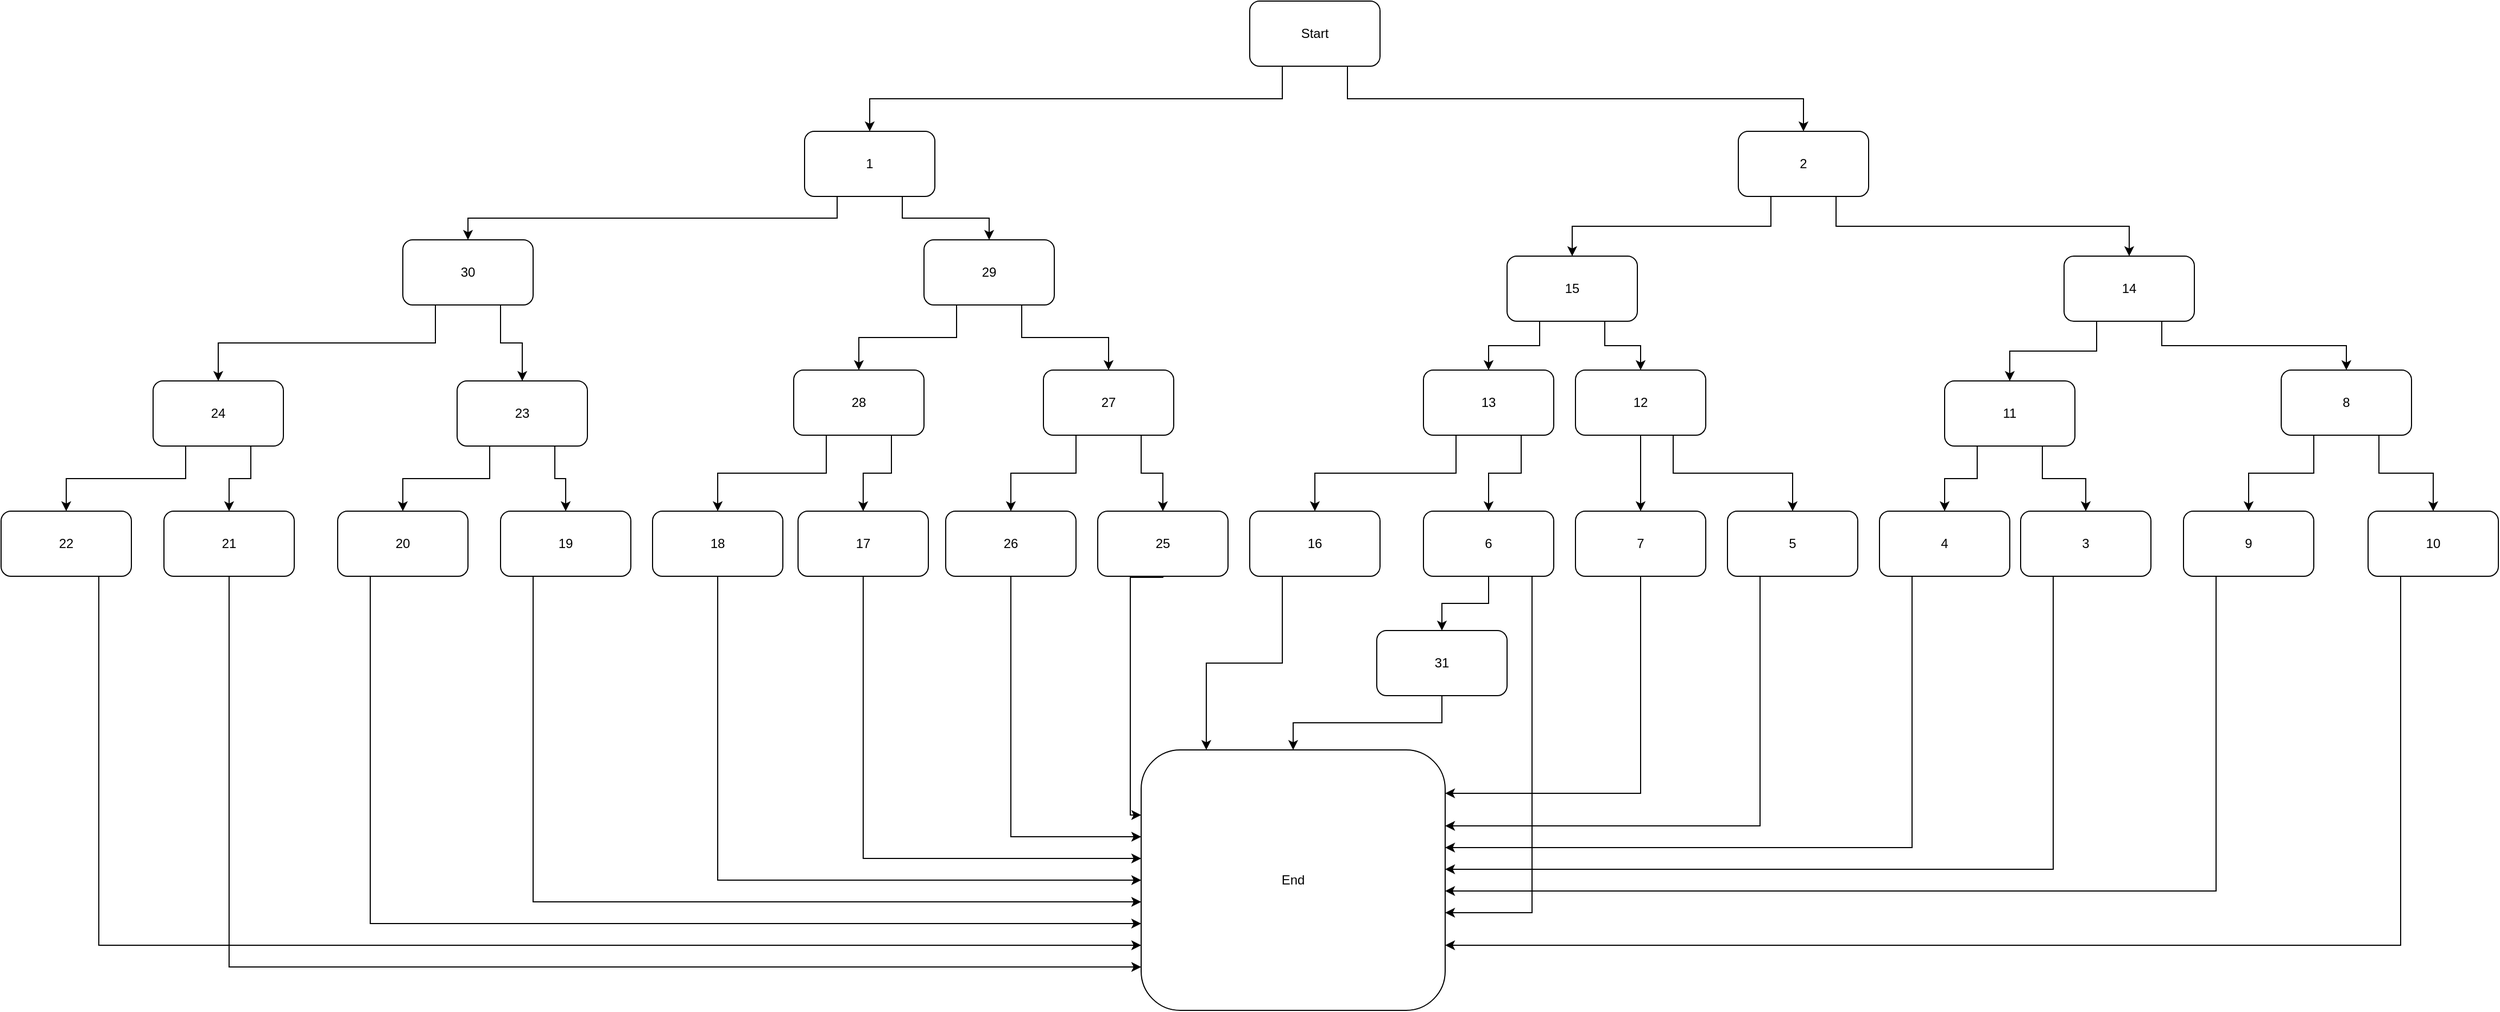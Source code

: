 <mxfile version="15.7.3" type="device" pages="2"><diagram id="yQWpq5YfygbJYp0kYmZC" name="Page-1"><mxGraphModel dx="3197" dy="2611" grid="1" gridSize="10" guides="1" tooltips="1" connect="1" arrows="1" fold="1" page="1" pageScale="1" pageWidth="827" pageHeight="1169" math="0" shadow="0"><root><mxCell id="0"/><mxCell id="1" parent="0"/><mxCell id="Y6ZnElYTIbyXa8673C4N-39" style="edgeStyle=orthogonalEdgeStyle;rounded=0;orthogonalLoop=1;jettySize=auto;html=1;exitX=0.25;exitY=1;exitDx=0;exitDy=0;" parent="1" source="Y6ZnElYTIbyXa8673C4N-1" target="Y6ZnElYTIbyXa8673C4N-2" edge="1"><mxGeometry relative="1" as="geometry"/></mxCell><mxCell id="Y6ZnElYTIbyXa8673C4N-40" style="edgeStyle=orthogonalEdgeStyle;rounded=0;orthogonalLoop=1;jettySize=auto;html=1;exitX=0.75;exitY=1;exitDx=0;exitDy=0;" parent="1" source="Y6ZnElYTIbyXa8673C4N-1" target="Y6ZnElYTIbyXa8673C4N-31" edge="1"><mxGeometry relative="1" as="geometry"/></mxCell><mxCell id="Y6ZnElYTIbyXa8673C4N-1" value="Start" style="rounded=1;whiteSpace=wrap;html=1;" parent="1" vertex="1"><mxGeometry x="530" y="-30" width="120" height="60" as="geometry"/></mxCell><mxCell id="Y6ZnElYTIbyXa8673C4N-48" style="edgeStyle=orthogonalEdgeStyle;rounded=0;orthogonalLoop=1;jettySize=auto;html=1;exitX=0.25;exitY=1;exitDx=0;exitDy=0;" parent="1" source="Y6ZnElYTIbyXa8673C4N-2" target="Y6ZnElYTIbyXa8673C4N-30" edge="1"><mxGeometry relative="1" as="geometry"/></mxCell><mxCell id="Y6ZnElYTIbyXa8673C4N-49" style="edgeStyle=orthogonalEdgeStyle;rounded=0;orthogonalLoop=1;jettySize=auto;html=1;exitX=0.75;exitY=1;exitDx=0;exitDy=0;" parent="1" source="Y6ZnElYTIbyXa8673C4N-2" target="Y6ZnElYTIbyXa8673C4N-29" edge="1"><mxGeometry relative="1" as="geometry"/></mxCell><mxCell id="Y6ZnElYTIbyXa8673C4N-2" value="1" style="rounded=1;whiteSpace=wrap;html=1;" parent="1" vertex="1"><mxGeometry x="120" y="90" width="120" height="60" as="geometry"/></mxCell><mxCell id="Y6ZnElYTIbyXa8673C4N-105" style="edgeStyle=orthogonalEdgeStyle;rounded=0;orthogonalLoop=1;jettySize=auto;html=1;exitX=0.25;exitY=1;exitDx=0;exitDy=0;" parent="1" source="Y6ZnElYTIbyXa8673C4N-3" target="Y6ZnElYTIbyXa8673C4N-90" edge="1"><mxGeometry relative="1" as="geometry"><Array as="points"><mxPoint x="1270" y="770"/></Array></mxGeometry></mxCell><mxCell id="Y6ZnElYTIbyXa8673C4N-3" value="3" style="rounded=1;whiteSpace=wrap;html=1;" parent="1" vertex="1"><mxGeometry x="1240" y="440" width="120" height="60" as="geometry"/></mxCell><mxCell id="Y6ZnElYTIbyXa8673C4N-104" style="edgeStyle=orthogonalEdgeStyle;rounded=0;orthogonalLoop=1;jettySize=auto;html=1;exitX=0.25;exitY=1;exitDx=0;exitDy=0;" parent="1" source="Y6ZnElYTIbyXa8673C4N-4" target="Y6ZnElYTIbyXa8673C4N-90" edge="1"><mxGeometry relative="1" as="geometry"><Array as="points"><mxPoint x="1140" y="750"/></Array></mxGeometry></mxCell><mxCell id="Y6ZnElYTIbyXa8673C4N-4" value="4" style="rounded=1;whiteSpace=wrap;html=1;" parent="1" vertex="1"><mxGeometry x="1110" y="440" width="120" height="60" as="geometry"/></mxCell><mxCell id="Y6ZnElYTIbyXa8673C4N-103" style="edgeStyle=orthogonalEdgeStyle;rounded=0;orthogonalLoop=1;jettySize=auto;html=1;exitX=0.25;exitY=1;exitDx=0;exitDy=0;" parent="1" source="Y6ZnElYTIbyXa8673C4N-5" target="Y6ZnElYTIbyXa8673C4N-90" edge="1"><mxGeometry relative="1" as="geometry"><Array as="points"><mxPoint x="1000" y="730"/></Array></mxGeometry></mxCell><mxCell id="Y6ZnElYTIbyXa8673C4N-5" value="5" style="rounded=1;whiteSpace=wrap;html=1;" parent="1" vertex="1"><mxGeometry x="970" y="440" width="120" height="60" as="geometry"/></mxCell><mxCell id="Y6ZnElYTIbyXa8673C4N-102" style="edgeStyle=orthogonalEdgeStyle;rounded=0;orthogonalLoop=1;jettySize=auto;html=1;exitX=0.5;exitY=1;exitDx=0;exitDy=0;" parent="1" source="Y6ZnElYTIbyXa8673C4N-6" target="Y6ZnElYTIbyXa8673C4N-90" edge="1"><mxGeometry relative="1" as="geometry"><Array as="points"><mxPoint x="890" y="700"/></Array></mxGeometry></mxCell><mxCell id="Y6ZnElYTIbyXa8673C4N-6" value="7" style="rounded=1;whiteSpace=wrap;html=1;" parent="1" vertex="1"><mxGeometry x="830" y="440" width="120" height="60" as="geometry"/></mxCell><mxCell id="Y6ZnElYTIbyXa8673C4N-101" style="edgeStyle=orthogonalEdgeStyle;rounded=0;orthogonalLoop=1;jettySize=auto;html=1;exitX=0.25;exitY=1;exitDx=0;exitDy=0;" parent="1" source="Y6ZnElYTIbyXa8673C4N-7" target="Y6ZnElYTIbyXa8673C4N-90" edge="1"><mxGeometry relative="1" as="geometry"><Array as="points"><mxPoint x="790" y="500"/><mxPoint x="790" y="810"/></Array></mxGeometry></mxCell><mxCell id="vkpAmx30kn4bt7eHxVuo-2" value="" style="edgeStyle=orthogonalEdgeStyle;rounded=0;orthogonalLoop=1;jettySize=auto;html=1;" edge="1" parent="1" source="Y6ZnElYTIbyXa8673C4N-7" target="vkpAmx30kn4bt7eHxVuo-1"><mxGeometry relative="1" as="geometry"/></mxCell><mxCell id="Y6ZnElYTIbyXa8673C4N-7" value="6" style="rounded=1;whiteSpace=wrap;html=1;" parent="1" vertex="1"><mxGeometry x="690" y="440" width="120" height="60" as="geometry"/></mxCell><mxCell id="Y6ZnElYTIbyXa8673C4N-99" style="edgeStyle=orthogonalEdgeStyle;rounded=0;orthogonalLoop=1;jettySize=auto;html=1;exitX=0.25;exitY=1;exitDx=0;exitDy=0;" parent="1" source="Y6ZnElYTIbyXa8673C4N-8" target="Y6ZnElYTIbyXa8673C4N-90" edge="1"><mxGeometry relative="1" as="geometry"><Array as="points"><mxPoint x="560" y="580"/><mxPoint x="490" y="580"/></Array></mxGeometry></mxCell><mxCell id="Y6ZnElYTIbyXa8673C4N-8" value="16" style="rounded=1;whiteSpace=wrap;html=1;" parent="1" vertex="1"><mxGeometry x="530" y="440" width="120" height="60" as="geometry"/></mxCell><mxCell id="Y6ZnElYTIbyXa8673C4N-98" style="edgeStyle=orthogonalEdgeStyle;rounded=0;orthogonalLoop=1;jettySize=auto;html=1;exitX=0.5;exitY=1;exitDx=0;exitDy=0;" parent="1" source="Y6ZnElYTIbyXa8673C4N-9" target="Y6ZnElYTIbyXa8673C4N-90" edge="1"><mxGeometry relative="1" as="geometry"><Array as="points"><mxPoint x="420" y="501"/><mxPoint x="420" y="720"/></Array></mxGeometry></mxCell><mxCell id="Y6ZnElYTIbyXa8673C4N-9" value="25" style="rounded=1;whiteSpace=wrap;html=1;" parent="1" vertex="1"><mxGeometry x="390" y="440" width="120" height="60" as="geometry"/></mxCell><mxCell id="Y6ZnElYTIbyXa8673C4N-94" style="edgeStyle=orthogonalEdgeStyle;rounded=0;orthogonalLoop=1;jettySize=auto;html=1;exitX=0.25;exitY=1;exitDx=0;exitDy=0;" parent="1" source="Y6ZnElYTIbyXa8673C4N-10" target="Y6ZnElYTIbyXa8673C4N-90" edge="1"><mxGeometry relative="1" as="geometry"><Array as="points"><mxPoint x="-130" y="800"/></Array></mxGeometry></mxCell><mxCell id="Y6ZnElYTIbyXa8673C4N-10" value="19" style="rounded=1;whiteSpace=wrap;html=1;" parent="1" vertex="1"><mxGeometry x="-160" y="440" width="120" height="60" as="geometry"/></mxCell><mxCell id="Y6ZnElYTIbyXa8673C4N-93" style="edgeStyle=orthogonalEdgeStyle;rounded=0;orthogonalLoop=1;jettySize=auto;html=1;exitX=0.25;exitY=1;exitDx=0;exitDy=0;" parent="1" source="Y6ZnElYTIbyXa8673C4N-11" target="Y6ZnElYTIbyXa8673C4N-90" edge="1"><mxGeometry relative="1" as="geometry"><Array as="points"><mxPoint x="-280" y="820"/></Array></mxGeometry></mxCell><mxCell id="Y6ZnElYTIbyXa8673C4N-11" value="20" style="rounded=1;whiteSpace=wrap;html=1;" parent="1" vertex="1"><mxGeometry x="-310" y="440" width="120" height="60" as="geometry"/></mxCell><mxCell id="Y6ZnElYTIbyXa8673C4N-97" style="edgeStyle=orthogonalEdgeStyle;rounded=0;orthogonalLoop=1;jettySize=auto;html=1;exitX=0.5;exitY=1;exitDx=0;exitDy=0;" parent="1" source="Y6ZnElYTIbyXa8673C4N-12" target="Y6ZnElYTIbyXa8673C4N-90" edge="1"><mxGeometry relative="1" as="geometry"><Array as="points"><mxPoint x="310" y="740"/></Array></mxGeometry></mxCell><mxCell id="Y6ZnElYTIbyXa8673C4N-12" value="26" style="rounded=1;whiteSpace=wrap;html=1;" parent="1" vertex="1"><mxGeometry x="250" y="440" width="120" height="60" as="geometry"/></mxCell><mxCell id="Y6ZnElYTIbyXa8673C4N-96" style="edgeStyle=orthogonalEdgeStyle;rounded=0;orthogonalLoop=1;jettySize=auto;html=1;exitX=0.5;exitY=1;exitDx=0;exitDy=0;" parent="1" source="Y6ZnElYTIbyXa8673C4N-13" target="Y6ZnElYTIbyXa8673C4N-90" edge="1"><mxGeometry relative="1" as="geometry"><Array as="points"><mxPoint x="174" y="760"/></Array></mxGeometry></mxCell><mxCell id="Y6ZnElYTIbyXa8673C4N-13" value="17" style="rounded=1;whiteSpace=wrap;html=1;" parent="1" vertex="1"><mxGeometry x="114" y="440" width="120" height="60" as="geometry"/></mxCell><mxCell id="Y6ZnElYTIbyXa8673C4N-95" style="edgeStyle=orthogonalEdgeStyle;rounded=0;orthogonalLoop=1;jettySize=auto;html=1;exitX=0.5;exitY=1;exitDx=0;exitDy=0;" parent="1" source="Y6ZnElYTIbyXa8673C4N-14" target="Y6ZnElYTIbyXa8673C4N-90" edge="1"><mxGeometry relative="1" as="geometry"><Array as="points"><mxPoint x="40" y="780"/></Array></mxGeometry></mxCell><mxCell id="Y6ZnElYTIbyXa8673C4N-14" value="18" style="rounded=1;whiteSpace=wrap;html=1;" parent="1" vertex="1"><mxGeometry x="-20" y="440" width="120" height="60" as="geometry"/></mxCell><mxCell id="Y6ZnElYTIbyXa8673C4N-92" style="edgeStyle=orthogonalEdgeStyle;rounded=0;orthogonalLoop=1;jettySize=auto;html=1;exitX=0.5;exitY=1;exitDx=0;exitDy=0;" parent="1" source="Y6ZnElYTIbyXa8673C4N-17" target="Y6ZnElYTIbyXa8673C4N-90" edge="1"><mxGeometry relative="1" as="geometry"><Array as="points"><mxPoint x="-410" y="860"/></Array></mxGeometry></mxCell><mxCell id="Y6ZnElYTIbyXa8673C4N-17" value="21" style="rounded=1;whiteSpace=wrap;html=1;" parent="1" vertex="1"><mxGeometry x="-470" y="440" width="120" height="60" as="geometry"/></mxCell><mxCell id="Y6ZnElYTIbyXa8673C4N-91" style="edgeStyle=orthogonalEdgeStyle;rounded=0;orthogonalLoop=1;jettySize=auto;html=1;exitX=0.75;exitY=1;exitDx=0;exitDy=0;" parent="1" source="Y6ZnElYTIbyXa8673C4N-18" target="Y6ZnElYTIbyXa8673C4N-90" edge="1"><mxGeometry relative="1" as="geometry"><mxPoint x="230" y="630" as="targetPoint"/><Array as="points"><mxPoint x="-530" y="840"/></Array></mxGeometry></mxCell><mxCell id="Y6ZnElYTIbyXa8673C4N-18" value="22" style="rounded=1;whiteSpace=wrap;html=1;" parent="1" vertex="1"><mxGeometry x="-620" y="440" width="120" height="60" as="geometry"/></mxCell><mxCell id="Y6ZnElYTIbyXa8673C4N-88" style="edgeStyle=orthogonalEdgeStyle;rounded=0;orthogonalLoop=1;jettySize=auto;html=1;exitX=0.25;exitY=1;exitDx=0;exitDy=0;" parent="1" source="Y6ZnElYTIbyXa8673C4N-19" target="Y6ZnElYTIbyXa8673C4N-86" edge="1"><mxGeometry relative="1" as="geometry"/></mxCell><mxCell id="Y6ZnElYTIbyXa8673C4N-89" style="edgeStyle=orthogonalEdgeStyle;rounded=0;orthogonalLoop=1;jettySize=auto;html=1;exitX=0.75;exitY=1;exitDx=0;exitDy=0;" parent="1" source="Y6ZnElYTIbyXa8673C4N-19" target="Y6ZnElYTIbyXa8673C4N-87" edge="1"><mxGeometry relative="1" as="geometry"/></mxCell><mxCell id="Y6ZnElYTIbyXa8673C4N-19" value="8" style="rounded=1;whiteSpace=wrap;html=1;" parent="1" vertex="1"><mxGeometry x="1480" y="310" width="120" height="60" as="geometry"/></mxCell><mxCell id="Y6ZnElYTIbyXa8673C4N-84" style="edgeStyle=orthogonalEdgeStyle;rounded=0;orthogonalLoop=1;jettySize=auto;html=1;exitX=0.25;exitY=1;exitDx=0;exitDy=0;" parent="1" source="Y6ZnElYTIbyXa8673C4N-20" target="Y6ZnElYTIbyXa8673C4N-4" edge="1"><mxGeometry relative="1" as="geometry"/></mxCell><mxCell id="Y6ZnElYTIbyXa8673C4N-85" style="edgeStyle=orthogonalEdgeStyle;rounded=0;orthogonalLoop=1;jettySize=auto;html=1;exitX=0.75;exitY=1;exitDx=0;exitDy=0;" parent="1" source="Y6ZnElYTIbyXa8673C4N-20" target="Y6ZnElYTIbyXa8673C4N-3" edge="1"><mxGeometry relative="1" as="geometry"/></mxCell><mxCell id="Y6ZnElYTIbyXa8673C4N-20" value="11" style="rounded=1;whiteSpace=wrap;html=1;" parent="1" vertex="1"><mxGeometry x="1170" y="320" width="120" height="60" as="geometry"/></mxCell><mxCell id="Y6ZnElYTIbyXa8673C4N-82" style="edgeStyle=orthogonalEdgeStyle;rounded=0;orthogonalLoop=1;jettySize=auto;html=1;exitX=0.5;exitY=1;exitDx=0;exitDy=0;" parent="1" source="Y6ZnElYTIbyXa8673C4N-21" target="Y6ZnElYTIbyXa8673C4N-6" edge="1"><mxGeometry relative="1" as="geometry"/></mxCell><mxCell id="Y6ZnElYTIbyXa8673C4N-83" style="edgeStyle=orthogonalEdgeStyle;rounded=0;orthogonalLoop=1;jettySize=auto;html=1;exitX=0.75;exitY=1;exitDx=0;exitDy=0;" parent="1" source="Y6ZnElYTIbyXa8673C4N-21" target="Y6ZnElYTIbyXa8673C4N-5" edge="1"><mxGeometry relative="1" as="geometry"/></mxCell><mxCell id="Y6ZnElYTIbyXa8673C4N-21" value="12" style="rounded=1;whiteSpace=wrap;html=1;" parent="1" vertex="1"><mxGeometry x="830" y="310" width="120" height="60" as="geometry"/></mxCell><mxCell id="Y6ZnElYTIbyXa8673C4N-80" style="edgeStyle=orthogonalEdgeStyle;rounded=0;orthogonalLoop=1;jettySize=auto;html=1;exitX=0.25;exitY=1;exitDx=0;exitDy=0;" parent="1" source="Y6ZnElYTIbyXa8673C4N-22" target="Y6ZnElYTIbyXa8673C4N-8" edge="1"><mxGeometry relative="1" as="geometry"/></mxCell><mxCell id="Y6ZnElYTIbyXa8673C4N-81" style="edgeStyle=orthogonalEdgeStyle;rounded=0;orthogonalLoop=1;jettySize=auto;html=1;exitX=0.75;exitY=1;exitDx=0;exitDy=0;" parent="1" source="Y6ZnElYTIbyXa8673C4N-22" target="Y6ZnElYTIbyXa8673C4N-7" edge="1"><mxGeometry relative="1" as="geometry"/></mxCell><mxCell id="Y6ZnElYTIbyXa8673C4N-22" value="13" style="rounded=1;whiteSpace=wrap;html=1;" parent="1" vertex="1"><mxGeometry x="690" y="310" width="120" height="60" as="geometry"/></mxCell><mxCell id="Y6ZnElYTIbyXa8673C4N-61" style="edgeStyle=orthogonalEdgeStyle;rounded=0;orthogonalLoop=1;jettySize=auto;html=1;exitX=0.25;exitY=1;exitDx=0;exitDy=0;" parent="1" source="Y6ZnElYTIbyXa8673C4N-23" target="Y6ZnElYTIbyXa8673C4N-12" edge="1"><mxGeometry relative="1" as="geometry"/></mxCell><mxCell id="Y6ZnElYTIbyXa8673C4N-76" style="edgeStyle=orthogonalEdgeStyle;rounded=0;orthogonalLoop=1;jettySize=auto;html=1;exitX=0.75;exitY=1;exitDx=0;exitDy=0;" parent="1" source="Y6ZnElYTIbyXa8673C4N-23" target="Y6ZnElYTIbyXa8673C4N-9" edge="1"><mxGeometry relative="1" as="geometry"/></mxCell><mxCell id="Y6ZnElYTIbyXa8673C4N-23" value="27" style="rounded=1;whiteSpace=wrap;html=1;" parent="1" vertex="1"><mxGeometry x="340" y="310" width="120" height="60" as="geometry"/></mxCell><mxCell id="Y6ZnElYTIbyXa8673C4N-58" style="edgeStyle=orthogonalEdgeStyle;rounded=0;orthogonalLoop=1;jettySize=auto;html=1;exitX=0.25;exitY=1;exitDx=0;exitDy=0;" parent="1" source="Y6ZnElYTIbyXa8673C4N-24" target="Y6ZnElYTIbyXa8673C4N-14" edge="1"><mxGeometry relative="1" as="geometry"/></mxCell><mxCell id="Y6ZnElYTIbyXa8673C4N-59" style="edgeStyle=orthogonalEdgeStyle;rounded=0;orthogonalLoop=1;jettySize=auto;html=1;exitX=0.75;exitY=1;exitDx=0;exitDy=0;" parent="1" source="Y6ZnElYTIbyXa8673C4N-24" target="Y6ZnElYTIbyXa8673C4N-13" edge="1"><mxGeometry relative="1" as="geometry"/></mxCell><mxCell id="Y6ZnElYTIbyXa8673C4N-24" value="28" style="rounded=1;whiteSpace=wrap;html=1;" parent="1" vertex="1"><mxGeometry x="110" y="310" width="120" height="60" as="geometry"/></mxCell><mxCell id="Y6ZnElYTIbyXa8673C4N-74" style="edgeStyle=orthogonalEdgeStyle;rounded=0;orthogonalLoop=1;jettySize=auto;html=1;exitX=0.25;exitY=1;exitDx=0;exitDy=0;" parent="1" source="Y6ZnElYTIbyXa8673C4N-25" target="Y6ZnElYTIbyXa8673C4N-11" edge="1"><mxGeometry relative="1" as="geometry"/></mxCell><mxCell id="Y6ZnElYTIbyXa8673C4N-75" style="edgeStyle=orthogonalEdgeStyle;rounded=0;orthogonalLoop=1;jettySize=auto;html=1;exitX=0.75;exitY=1;exitDx=0;exitDy=0;" parent="1" source="Y6ZnElYTIbyXa8673C4N-25" target="Y6ZnElYTIbyXa8673C4N-10" edge="1"><mxGeometry relative="1" as="geometry"/></mxCell><mxCell id="Y6ZnElYTIbyXa8673C4N-25" value="23" style="rounded=1;whiteSpace=wrap;html=1;" parent="1" vertex="1"><mxGeometry x="-200" y="320" width="120" height="60" as="geometry"/></mxCell><mxCell id="Y6ZnElYTIbyXa8673C4N-34" style="edgeStyle=orthogonalEdgeStyle;rounded=0;orthogonalLoop=1;jettySize=auto;html=1;exitX=0.75;exitY=1;exitDx=0;exitDy=0;" parent="1" source="Y6ZnElYTIbyXa8673C4N-26" target="Y6ZnElYTIbyXa8673C4N-17" edge="1"><mxGeometry relative="1" as="geometry"/></mxCell><mxCell id="Y6ZnElYTIbyXa8673C4N-35" style="edgeStyle=orthogonalEdgeStyle;rounded=0;orthogonalLoop=1;jettySize=auto;html=1;exitX=0.25;exitY=1;exitDx=0;exitDy=0;" parent="1" source="Y6ZnElYTIbyXa8673C4N-26" target="Y6ZnElYTIbyXa8673C4N-18" edge="1"><mxGeometry relative="1" as="geometry"/></mxCell><mxCell id="Y6ZnElYTIbyXa8673C4N-26" value="24" style="rounded=1;whiteSpace=wrap;html=1;" parent="1" vertex="1"><mxGeometry x="-480" y="320" width="120" height="60" as="geometry"/></mxCell><mxCell id="Y6ZnElYTIbyXa8673C4N-46" style="edgeStyle=orthogonalEdgeStyle;rounded=0;orthogonalLoop=1;jettySize=auto;html=1;exitX=0.25;exitY=1;exitDx=0;exitDy=0;" parent="1" source="Y6ZnElYTIbyXa8673C4N-27" target="Y6ZnElYTIbyXa8673C4N-20" edge="1"><mxGeometry relative="1" as="geometry"/></mxCell><mxCell id="Y6ZnElYTIbyXa8673C4N-47" style="edgeStyle=orthogonalEdgeStyle;rounded=0;orthogonalLoop=1;jettySize=auto;html=1;exitX=0.75;exitY=1;exitDx=0;exitDy=0;" parent="1" source="Y6ZnElYTIbyXa8673C4N-27" target="Y6ZnElYTIbyXa8673C4N-19" edge="1"><mxGeometry relative="1" as="geometry"/></mxCell><mxCell id="Y6ZnElYTIbyXa8673C4N-27" value="14" style="rounded=1;whiteSpace=wrap;html=1;" parent="1" vertex="1"><mxGeometry x="1280" y="205" width="120" height="60" as="geometry"/></mxCell><mxCell id="Y6ZnElYTIbyXa8673C4N-44" style="edgeStyle=orthogonalEdgeStyle;rounded=0;orthogonalLoop=1;jettySize=auto;html=1;exitX=0.25;exitY=1;exitDx=0;exitDy=0;" parent="1" source="Y6ZnElYTIbyXa8673C4N-28" target="Y6ZnElYTIbyXa8673C4N-22" edge="1"><mxGeometry relative="1" as="geometry"/></mxCell><mxCell id="Y6ZnElYTIbyXa8673C4N-45" style="edgeStyle=orthogonalEdgeStyle;rounded=0;orthogonalLoop=1;jettySize=auto;html=1;exitX=0.75;exitY=1;exitDx=0;exitDy=0;" parent="1" source="Y6ZnElYTIbyXa8673C4N-28" target="Y6ZnElYTIbyXa8673C4N-21" edge="1"><mxGeometry relative="1" as="geometry"/></mxCell><mxCell id="Y6ZnElYTIbyXa8673C4N-28" value="15" style="rounded=1;whiteSpace=wrap;html=1;" parent="1" vertex="1"><mxGeometry x="767" y="205" width="120" height="60" as="geometry"/></mxCell><mxCell id="Y6ZnElYTIbyXa8673C4N-51" style="edgeStyle=orthogonalEdgeStyle;rounded=0;orthogonalLoop=1;jettySize=auto;html=1;exitX=0.75;exitY=1;exitDx=0;exitDy=0;" parent="1" source="Y6ZnElYTIbyXa8673C4N-29" target="Y6ZnElYTIbyXa8673C4N-23" edge="1"><mxGeometry relative="1" as="geometry"/></mxCell><mxCell id="Y6ZnElYTIbyXa8673C4N-52" style="edgeStyle=orthogonalEdgeStyle;rounded=0;orthogonalLoop=1;jettySize=auto;html=1;exitX=0.25;exitY=1;exitDx=0;exitDy=0;" parent="1" source="Y6ZnElYTIbyXa8673C4N-29" target="Y6ZnElYTIbyXa8673C4N-24" edge="1"><mxGeometry relative="1" as="geometry"/></mxCell><mxCell id="Y6ZnElYTIbyXa8673C4N-29" value="29" style="rounded=1;whiteSpace=wrap;html=1;" parent="1" vertex="1"><mxGeometry x="230" y="190" width="120" height="60" as="geometry"/></mxCell><mxCell id="Y6ZnElYTIbyXa8673C4N-53" style="edgeStyle=orthogonalEdgeStyle;rounded=0;orthogonalLoop=1;jettySize=auto;html=1;exitX=0.25;exitY=1;exitDx=0;exitDy=0;" parent="1" source="Y6ZnElYTIbyXa8673C4N-30" target="Y6ZnElYTIbyXa8673C4N-26" edge="1"><mxGeometry relative="1" as="geometry"/></mxCell><mxCell id="Y6ZnElYTIbyXa8673C4N-54" style="edgeStyle=orthogonalEdgeStyle;rounded=0;orthogonalLoop=1;jettySize=auto;html=1;exitX=0.75;exitY=1;exitDx=0;exitDy=0;" parent="1" source="Y6ZnElYTIbyXa8673C4N-30" target="Y6ZnElYTIbyXa8673C4N-25" edge="1"><mxGeometry relative="1" as="geometry"/></mxCell><mxCell id="Y6ZnElYTIbyXa8673C4N-30" value="30" style="rounded=1;whiteSpace=wrap;html=1;" parent="1" vertex="1"><mxGeometry x="-250" y="190" width="120" height="60" as="geometry"/></mxCell><mxCell id="Y6ZnElYTIbyXa8673C4N-42" style="edgeStyle=orthogonalEdgeStyle;rounded=0;orthogonalLoop=1;jettySize=auto;html=1;exitX=0.25;exitY=1;exitDx=0;exitDy=0;" parent="1" source="Y6ZnElYTIbyXa8673C4N-31" target="Y6ZnElYTIbyXa8673C4N-28" edge="1"><mxGeometry relative="1" as="geometry"/></mxCell><mxCell id="Y6ZnElYTIbyXa8673C4N-43" style="edgeStyle=orthogonalEdgeStyle;rounded=0;orthogonalLoop=1;jettySize=auto;html=1;exitX=0.75;exitY=1;exitDx=0;exitDy=0;" parent="1" source="Y6ZnElYTIbyXa8673C4N-31" target="Y6ZnElYTIbyXa8673C4N-27" edge="1"><mxGeometry relative="1" as="geometry"/></mxCell><mxCell id="Y6ZnElYTIbyXa8673C4N-31" value="2" style="rounded=1;whiteSpace=wrap;html=1;" parent="1" vertex="1"><mxGeometry x="980" y="90" width="120" height="60" as="geometry"/></mxCell><mxCell id="Y6ZnElYTIbyXa8673C4N-106" style="edgeStyle=orthogonalEdgeStyle;rounded=0;orthogonalLoop=1;jettySize=auto;html=1;exitX=0.25;exitY=1;exitDx=0;exitDy=0;" parent="1" source="Y6ZnElYTIbyXa8673C4N-86" target="Y6ZnElYTIbyXa8673C4N-90" edge="1"><mxGeometry relative="1" as="geometry"><Array as="points"><mxPoint x="1420" y="790"/></Array></mxGeometry></mxCell><mxCell id="Y6ZnElYTIbyXa8673C4N-86" value="9" style="rounded=1;whiteSpace=wrap;html=1;" parent="1" vertex="1"><mxGeometry x="1390" y="440" width="120" height="60" as="geometry"/></mxCell><mxCell id="Y6ZnElYTIbyXa8673C4N-107" style="edgeStyle=orthogonalEdgeStyle;rounded=0;orthogonalLoop=1;jettySize=auto;html=1;exitX=0.25;exitY=1;exitDx=0;exitDy=0;" parent="1" source="Y6ZnElYTIbyXa8673C4N-87" target="Y6ZnElYTIbyXa8673C4N-90" edge="1"><mxGeometry relative="1" as="geometry"><Array as="points"><mxPoint x="1590" y="840"/></Array></mxGeometry></mxCell><mxCell id="Y6ZnElYTIbyXa8673C4N-87" value="10" style="rounded=1;whiteSpace=wrap;html=1;" parent="1" vertex="1"><mxGeometry x="1560" y="440" width="120" height="60" as="geometry"/></mxCell><mxCell id="Y6ZnElYTIbyXa8673C4N-90" value="End" style="rounded=1;whiteSpace=wrap;html=1;" parent="1" vertex="1"><mxGeometry x="430" y="660" width="280" height="240" as="geometry"/></mxCell><mxCell id="vkpAmx30kn4bt7eHxVuo-3" value="" style="edgeStyle=orthogonalEdgeStyle;rounded=0;orthogonalLoop=1;jettySize=auto;html=1;" edge="1" parent="1" source="vkpAmx30kn4bt7eHxVuo-1" target="Y6ZnElYTIbyXa8673C4N-90"><mxGeometry relative="1" as="geometry"/></mxCell><mxCell id="vkpAmx30kn4bt7eHxVuo-1" value="31" style="rounded=1;whiteSpace=wrap;html=1;" vertex="1" parent="1"><mxGeometry x="647" y="550" width="120" height="60" as="geometry"/></mxCell></root></mxGraphModel></diagram><diagram id="ArXWn2TcQVHh3Hzbtzex" name="Page-2"><mxGraphModel dx="2858" dy="2405" grid="1" gridSize="10" guides="1" tooltips="1" connect="1" arrows="1" fold="1" page="1" pageScale="1" pageWidth="827" pageHeight="1169" math="0" shadow="0"><root><mxCell id="XfwjbTrgsEsuBrYHHs0n-0"/><mxCell id="XfwjbTrgsEsuBrYHHs0n-1" parent="XfwjbTrgsEsuBrYHHs0n-0"/><mxCell id="DhFqSxsUB5rVDRXB4BCN-0" style="edgeStyle=orthogonalEdgeStyle;rounded=0;orthogonalLoop=1;jettySize=auto;html=1;exitX=0.25;exitY=1;exitDx=0;exitDy=0;" parent="XfwjbTrgsEsuBrYHHs0n-1" source="DhFqSxsUB5rVDRXB4BCN-2" target="DhFqSxsUB5rVDRXB4BCN-5" edge="1"><mxGeometry relative="1" as="geometry"/></mxCell><mxCell id="DhFqSxsUB5rVDRXB4BCN-1" style="edgeStyle=orthogonalEdgeStyle;rounded=0;orthogonalLoop=1;jettySize=auto;html=1;exitX=0.75;exitY=1;exitDx=0;exitDy=0;" parent="XfwjbTrgsEsuBrYHHs0n-1" source="DhFqSxsUB5rVDRXB4BCN-2" target="DhFqSxsUB5rVDRXB4BCN-72" edge="1"><mxGeometry relative="1" as="geometry"/></mxCell><mxCell id="DhFqSxsUB5rVDRXB4BCN-2" value="Start" style="rounded=1;whiteSpace=wrap;html=1;" parent="XfwjbTrgsEsuBrYHHs0n-1" vertex="1"><mxGeometry x="470" y="-30" width="120" height="60" as="geometry"/></mxCell><mxCell id="DhFqSxsUB5rVDRXB4BCN-3" style="edgeStyle=orthogonalEdgeStyle;rounded=0;orthogonalLoop=1;jettySize=auto;html=1;exitX=0.25;exitY=1;exitDx=0;exitDy=0;" parent="XfwjbTrgsEsuBrYHHs0n-1" source="DhFqSxsUB5rVDRXB4BCN-5" target="DhFqSxsUB5rVDRXB4BCN-69" edge="1"><mxGeometry relative="1" as="geometry"/></mxCell><mxCell id="DhFqSxsUB5rVDRXB4BCN-5" value="1" style="rounded=1;whiteSpace=wrap;html=1;" parent="XfwjbTrgsEsuBrYHHs0n-1" vertex="1"><mxGeometry x="310" y="100" width="120" height="60" as="geometry"/></mxCell><mxCell id="DhFqSxsUB5rVDRXB4BCN-7" value="28" style="rounded=1;whiteSpace=wrap;html=1;" parent="XfwjbTrgsEsuBrYHHs0n-1" vertex="1"><mxGeometry x="1240" y="440" width="120" height="60" as="geometry"/></mxCell><mxCell id="DhFqSxsUB5rVDRXB4BCN-9" value="27" style="rounded=1;whiteSpace=wrap;html=1;" parent="XfwjbTrgsEsuBrYHHs0n-1" vertex="1"><mxGeometry x="1110" y="440" width="120" height="60" as="geometry"/></mxCell><mxCell id="DhFqSxsUB5rVDRXB4BCN-11" value="26" style="rounded=1;whiteSpace=wrap;html=1;" parent="XfwjbTrgsEsuBrYHHs0n-1" vertex="1"><mxGeometry x="970" y="440" width="120" height="60" as="geometry"/></mxCell><mxCell id="TdXL815b7c3WHZFDTaz3-3" value="" style="edgeStyle=orthogonalEdgeStyle;rounded=0;orthogonalLoop=1;jettySize=auto;html=1;" edge="1" parent="XfwjbTrgsEsuBrYHHs0n-1" source="DhFqSxsUB5rVDRXB4BCN-13" target="TdXL815b7c3WHZFDTaz3-1"><mxGeometry relative="1" as="geometry"/></mxCell><mxCell id="DhFqSxsUB5rVDRXB4BCN-13" value="25" style="rounded=1;whiteSpace=wrap;html=1;" parent="XfwjbTrgsEsuBrYHHs0n-1" vertex="1"><mxGeometry x="830" y="440" width="120" height="60" as="geometry"/></mxCell><mxCell id="TdXL815b7c3WHZFDTaz3-2" value="" style="edgeStyle=orthogonalEdgeStyle;rounded=0;orthogonalLoop=1;jettySize=auto;html=1;" edge="1" parent="XfwjbTrgsEsuBrYHHs0n-1" source="DhFqSxsUB5rVDRXB4BCN-15" target="TdXL815b7c3WHZFDTaz3-0"><mxGeometry relative="1" as="geometry"/></mxCell><mxCell id="DhFqSxsUB5rVDRXB4BCN-15" value="24" style="rounded=1;whiteSpace=wrap;html=1;" parent="XfwjbTrgsEsuBrYHHs0n-1" vertex="1"><mxGeometry x="690" y="440" width="120" height="60" as="geometry"/></mxCell><mxCell id="DhFqSxsUB5rVDRXB4BCN-17" value="23" style="rounded=1;whiteSpace=wrap;html=1;" parent="XfwjbTrgsEsuBrYHHs0n-1" vertex="1"><mxGeometry x="530" y="440" width="120" height="60" as="geometry"/></mxCell><mxCell id="DhFqSxsUB5rVDRXB4BCN-19" value="22" style="rounded=1;whiteSpace=wrap;html=1;" parent="XfwjbTrgsEsuBrYHHs0n-1" vertex="1"><mxGeometry x="430" y="820" width="120" height="60" as="geometry"/></mxCell><mxCell id="O5rVsXYKRyEYFvx7celg-0" style="edgeStyle=orthogonalEdgeStyle;rounded=0;orthogonalLoop=1;jettySize=auto;html=1;exitX=0.5;exitY=1;exitDx=0;exitDy=0;" edge="1" parent="XfwjbTrgsEsuBrYHHs0n-1" source="DhFqSxsUB5rVDRXB4BCN-21" target="DhFqSxsUB5rVDRXB4BCN-66"><mxGeometry relative="1" as="geometry"/></mxCell><mxCell id="DhFqSxsUB5rVDRXB4BCN-21" value="18" style="rounded=1;whiteSpace=wrap;html=1;" parent="XfwjbTrgsEsuBrYHHs0n-1" vertex="1"><mxGeometry x="310" y="470" width="120" height="60" as="geometry"/></mxCell><mxCell id="DhFqSxsUB5rVDRXB4BCN-23" value="17" style="rounded=1;whiteSpace=wrap;html=1;" parent="XfwjbTrgsEsuBrYHHs0n-1" vertex="1"><mxGeometry x="160" y="470" width="120" height="60" as="geometry"/></mxCell><mxCell id="DhFqSxsUB5rVDRXB4BCN-25" value="21" style="rounded=1;whiteSpace=wrap;html=1;" parent="XfwjbTrgsEsuBrYHHs0n-1" vertex="1"><mxGeometry x="290" y="820" width="120" height="60" as="geometry"/></mxCell><mxCell id="DhFqSxsUB5rVDRXB4BCN-27" value="20" style="rounded=1;whiteSpace=wrap;html=1;" parent="XfwjbTrgsEsuBrYHHs0n-1" vertex="1"><mxGeometry x="154" y="820" width="120" height="60" as="geometry"/></mxCell><mxCell id="DhFqSxsUB5rVDRXB4BCN-29" value="19" style="rounded=1;whiteSpace=wrap;html=1;" parent="XfwjbTrgsEsuBrYHHs0n-1" vertex="1"><mxGeometry x="20" y="820" width="120" height="60" as="geometry"/></mxCell><mxCell id="DhFqSxsUB5rVDRXB4BCN-31" value="16" style="rounded=1;whiteSpace=wrap;html=1;" parent="XfwjbTrgsEsuBrYHHs0n-1" vertex="1"><mxGeometry y="470" width="120" height="60" as="geometry"/></mxCell><mxCell id="DhFqSxsUB5rVDRXB4BCN-33" value="15" style="rounded=1;whiteSpace=wrap;html=1;" parent="XfwjbTrgsEsuBrYHHs0n-1" vertex="1"><mxGeometry x="-150" y="470" width="120" height="60" as="geometry"/></mxCell><mxCell id="DhFqSxsUB5rVDRXB4BCN-34" style="edgeStyle=orthogonalEdgeStyle;rounded=0;orthogonalLoop=1;jettySize=auto;html=1;exitX=0.25;exitY=1;exitDx=0;exitDy=0;" parent="XfwjbTrgsEsuBrYHHs0n-1" source="DhFqSxsUB5rVDRXB4BCN-36" target="DhFqSxsUB5rVDRXB4BCN-74" edge="1"><mxGeometry relative="1" as="geometry"/></mxCell><mxCell id="DhFqSxsUB5rVDRXB4BCN-35" style="edgeStyle=orthogonalEdgeStyle;rounded=0;orthogonalLoop=1;jettySize=auto;html=1;exitX=0.75;exitY=1;exitDx=0;exitDy=0;" parent="XfwjbTrgsEsuBrYHHs0n-1" source="DhFqSxsUB5rVDRXB4BCN-36" target="DhFqSxsUB5rVDRXB4BCN-76" edge="1"><mxGeometry relative="1" as="geometry"/></mxCell><mxCell id="DhFqSxsUB5rVDRXB4BCN-36" value="14" style="rounded=1;whiteSpace=wrap;html=1;" parent="XfwjbTrgsEsuBrYHHs0n-1" vertex="1"><mxGeometry x="1480" y="320" width="120" height="60" as="geometry"/></mxCell><mxCell id="DhFqSxsUB5rVDRXB4BCN-37" style="edgeStyle=orthogonalEdgeStyle;rounded=0;orthogonalLoop=1;jettySize=auto;html=1;exitX=0.25;exitY=1;exitDx=0;exitDy=0;" parent="XfwjbTrgsEsuBrYHHs0n-1" source="DhFqSxsUB5rVDRXB4BCN-39" target="DhFqSxsUB5rVDRXB4BCN-9" edge="1"><mxGeometry relative="1" as="geometry"/></mxCell><mxCell id="DhFqSxsUB5rVDRXB4BCN-38" style="edgeStyle=orthogonalEdgeStyle;rounded=0;orthogonalLoop=1;jettySize=auto;html=1;exitX=0.75;exitY=1;exitDx=0;exitDy=0;" parent="XfwjbTrgsEsuBrYHHs0n-1" source="DhFqSxsUB5rVDRXB4BCN-39" target="DhFqSxsUB5rVDRXB4BCN-7" edge="1"><mxGeometry relative="1" as="geometry"/></mxCell><mxCell id="DhFqSxsUB5rVDRXB4BCN-39" value="13" style="rounded=1;whiteSpace=wrap;html=1;" parent="XfwjbTrgsEsuBrYHHs0n-1" vertex="1"><mxGeometry x="1170" y="320" width="120" height="60" as="geometry"/></mxCell><mxCell id="DhFqSxsUB5rVDRXB4BCN-40" style="edgeStyle=orthogonalEdgeStyle;rounded=0;orthogonalLoop=1;jettySize=auto;html=1;exitX=0.5;exitY=1;exitDx=0;exitDy=0;" parent="XfwjbTrgsEsuBrYHHs0n-1" source="DhFqSxsUB5rVDRXB4BCN-42" target="DhFqSxsUB5rVDRXB4BCN-13" edge="1"><mxGeometry relative="1" as="geometry"/></mxCell><mxCell id="DhFqSxsUB5rVDRXB4BCN-41" style="edgeStyle=orthogonalEdgeStyle;rounded=0;orthogonalLoop=1;jettySize=auto;html=1;exitX=0.75;exitY=1;exitDx=0;exitDy=0;" parent="XfwjbTrgsEsuBrYHHs0n-1" source="DhFqSxsUB5rVDRXB4BCN-42" target="DhFqSxsUB5rVDRXB4BCN-11" edge="1"><mxGeometry relative="1" as="geometry"/></mxCell><mxCell id="DhFqSxsUB5rVDRXB4BCN-42" value="12" style="rounded=1;whiteSpace=wrap;html=1;" parent="XfwjbTrgsEsuBrYHHs0n-1" vertex="1"><mxGeometry x="900" y="310" width="120" height="60" as="geometry"/></mxCell><mxCell id="DhFqSxsUB5rVDRXB4BCN-43" style="edgeStyle=orthogonalEdgeStyle;rounded=0;orthogonalLoop=1;jettySize=auto;html=1;exitX=0.25;exitY=1;exitDx=0;exitDy=0;" parent="XfwjbTrgsEsuBrYHHs0n-1" source="DhFqSxsUB5rVDRXB4BCN-45" target="DhFqSxsUB5rVDRXB4BCN-17" edge="1"><mxGeometry relative="1" as="geometry"/></mxCell><mxCell id="DhFqSxsUB5rVDRXB4BCN-44" style="edgeStyle=orthogonalEdgeStyle;rounded=0;orthogonalLoop=1;jettySize=auto;html=1;exitX=0.75;exitY=1;exitDx=0;exitDy=0;" parent="XfwjbTrgsEsuBrYHHs0n-1" source="DhFqSxsUB5rVDRXB4BCN-45" target="DhFqSxsUB5rVDRXB4BCN-15" edge="1"><mxGeometry relative="1" as="geometry"/></mxCell><mxCell id="DhFqSxsUB5rVDRXB4BCN-45" value="11" style="rounded=1;whiteSpace=wrap;html=1;" parent="XfwjbTrgsEsuBrYHHs0n-1" vertex="1"><mxGeometry x="620" y="310" width="120" height="60" as="geometry"/></mxCell><mxCell id="DhFqSxsUB5rVDRXB4BCN-46" style="edgeStyle=orthogonalEdgeStyle;rounded=0;orthogonalLoop=1;jettySize=auto;html=1;exitX=0.25;exitY=1;exitDx=0;exitDy=0;" parent="XfwjbTrgsEsuBrYHHs0n-1" source="DhFqSxsUB5rVDRXB4BCN-48" target="DhFqSxsUB5rVDRXB4BCN-25" edge="1"><mxGeometry relative="1" as="geometry"/></mxCell><mxCell id="DhFqSxsUB5rVDRXB4BCN-47" style="edgeStyle=orthogonalEdgeStyle;rounded=0;orthogonalLoop=1;jettySize=auto;html=1;exitX=0.75;exitY=1;exitDx=0;exitDy=0;" parent="XfwjbTrgsEsuBrYHHs0n-1" source="DhFqSxsUB5rVDRXB4BCN-48" target="DhFqSxsUB5rVDRXB4BCN-19" edge="1"><mxGeometry relative="1" as="geometry"/></mxCell><mxCell id="DhFqSxsUB5rVDRXB4BCN-48" value="10" style="rounded=1;whiteSpace=wrap;html=1;" parent="XfwjbTrgsEsuBrYHHs0n-1" vertex="1"><mxGeometry x="370" y="690" width="120" height="60" as="geometry"/></mxCell><mxCell id="DhFqSxsUB5rVDRXB4BCN-49" style="edgeStyle=orthogonalEdgeStyle;rounded=0;orthogonalLoop=1;jettySize=auto;html=1;exitX=0.25;exitY=1;exitDx=0;exitDy=0;" parent="XfwjbTrgsEsuBrYHHs0n-1" source="DhFqSxsUB5rVDRXB4BCN-51" target="DhFqSxsUB5rVDRXB4BCN-29" edge="1"><mxGeometry relative="1" as="geometry"/></mxCell><mxCell id="DhFqSxsUB5rVDRXB4BCN-50" style="edgeStyle=orthogonalEdgeStyle;rounded=0;orthogonalLoop=1;jettySize=auto;html=1;exitX=0.75;exitY=1;exitDx=0;exitDy=0;" parent="XfwjbTrgsEsuBrYHHs0n-1" source="DhFqSxsUB5rVDRXB4BCN-51" target="DhFqSxsUB5rVDRXB4BCN-27" edge="1"><mxGeometry relative="1" as="geometry"/></mxCell><mxCell id="DhFqSxsUB5rVDRXB4BCN-51" value="9" style="rounded=1;whiteSpace=wrap;html=1;" parent="XfwjbTrgsEsuBrYHHs0n-1" vertex="1"><mxGeometry x="90" y="690" width="120" height="60" as="geometry"/></mxCell><mxCell id="DhFqSxsUB5rVDRXB4BCN-52" style="edgeStyle=orthogonalEdgeStyle;rounded=0;orthogonalLoop=1;jettySize=auto;html=1;exitX=0.25;exitY=1;exitDx=0;exitDy=0;" parent="XfwjbTrgsEsuBrYHHs0n-1" source="DhFqSxsUB5rVDRXB4BCN-54" target="DhFqSxsUB5rVDRXB4BCN-23" edge="1"><mxGeometry relative="1" as="geometry"/></mxCell><mxCell id="DhFqSxsUB5rVDRXB4BCN-53" style="edgeStyle=orthogonalEdgeStyle;rounded=0;orthogonalLoop=1;jettySize=auto;html=1;exitX=0.75;exitY=1;exitDx=0;exitDy=0;" parent="XfwjbTrgsEsuBrYHHs0n-1" source="DhFqSxsUB5rVDRXB4BCN-54" target="DhFqSxsUB5rVDRXB4BCN-21" edge="1"><mxGeometry relative="1" as="geometry"/></mxCell><mxCell id="DhFqSxsUB5rVDRXB4BCN-54" value="8" style="rounded=1;whiteSpace=wrap;html=1;" parent="XfwjbTrgsEsuBrYHHs0n-1" vertex="1"><mxGeometry x="230" y="350" width="120" height="60" as="geometry"/></mxCell><mxCell id="DhFqSxsUB5rVDRXB4BCN-55" style="edgeStyle=orthogonalEdgeStyle;rounded=0;orthogonalLoop=1;jettySize=auto;html=1;exitX=0.75;exitY=1;exitDx=0;exitDy=0;" parent="XfwjbTrgsEsuBrYHHs0n-1" source="DhFqSxsUB5rVDRXB4BCN-57" target="DhFqSxsUB5rVDRXB4BCN-31" edge="1"><mxGeometry relative="1" as="geometry"/></mxCell><mxCell id="DhFqSxsUB5rVDRXB4BCN-56" style="edgeStyle=orthogonalEdgeStyle;rounded=0;orthogonalLoop=1;jettySize=auto;html=1;exitX=0.25;exitY=1;exitDx=0;exitDy=0;" parent="XfwjbTrgsEsuBrYHHs0n-1" source="DhFqSxsUB5rVDRXB4BCN-57" target="DhFqSxsUB5rVDRXB4BCN-33" edge="1"><mxGeometry relative="1" as="geometry"/></mxCell><mxCell id="DhFqSxsUB5rVDRXB4BCN-57" value="7" style="rounded=1;whiteSpace=wrap;html=1;" parent="XfwjbTrgsEsuBrYHHs0n-1" vertex="1"><mxGeometry x="-70" y="350" width="120" height="60" as="geometry"/></mxCell><mxCell id="DhFqSxsUB5rVDRXB4BCN-58" style="edgeStyle=orthogonalEdgeStyle;rounded=0;orthogonalLoop=1;jettySize=auto;html=1;exitX=0.25;exitY=1;exitDx=0;exitDy=0;" parent="XfwjbTrgsEsuBrYHHs0n-1" source="DhFqSxsUB5rVDRXB4BCN-60" target="DhFqSxsUB5rVDRXB4BCN-39" edge="1"><mxGeometry relative="1" as="geometry"/></mxCell><mxCell id="DhFqSxsUB5rVDRXB4BCN-59" style="edgeStyle=orthogonalEdgeStyle;rounded=0;orthogonalLoop=1;jettySize=auto;html=1;exitX=0.75;exitY=1;exitDx=0;exitDy=0;" parent="XfwjbTrgsEsuBrYHHs0n-1" source="DhFqSxsUB5rVDRXB4BCN-60" target="DhFqSxsUB5rVDRXB4BCN-36" edge="1"><mxGeometry relative="1" as="geometry"/></mxCell><mxCell id="DhFqSxsUB5rVDRXB4BCN-60" value="6" style="rounded=1;whiteSpace=wrap;html=1;" parent="XfwjbTrgsEsuBrYHHs0n-1" vertex="1"><mxGeometry x="1320" y="205" width="120" height="60" as="geometry"/></mxCell><mxCell id="DhFqSxsUB5rVDRXB4BCN-61" style="edgeStyle=orthogonalEdgeStyle;rounded=0;orthogonalLoop=1;jettySize=auto;html=1;exitX=0.25;exitY=1;exitDx=0;exitDy=0;" parent="XfwjbTrgsEsuBrYHHs0n-1" source="DhFqSxsUB5rVDRXB4BCN-63" target="DhFqSxsUB5rVDRXB4BCN-45" edge="1"><mxGeometry relative="1" as="geometry"/></mxCell><mxCell id="DhFqSxsUB5rVDRXB4BCN-62" style="edgeStyle=orthogonalEdgeStyle;rounded=0;orthogonalLoop=1;jettySize=auto;html=1;exitX=0.75;exitY=1;exitDx=0;exitDy=0;" parent="XfwjbTrgsEsuBrYHHs0n-1" source="DhFqSxsUB5rVDRXB4BCN-63" target="DhFqSxsUB5rVDRXB4BCN-42" edge="1"><mxGeometry relative="1" as="geometry"/></mxCell><mxCell id="DhFqSxsUB5rVDRXB4BCN-63" value="5" style="rounded=1;whiteSpace=wrap;html=1;" parent="XfwjbTrgsEsuBrYHHs0n-1" vertex="1"><mxGeometry x="767" y="205" width="120" height="60" as="geometry"/></mxCell><mxCell id="DhFqSxsUB5rVDRXB4BCN-64" style="edgeStyle=orthogonalEdgeStyle;rounded=0;orthogonalLoop=1;jettySize=auto;html=1;exitX=0.75;exitY=1;exitDx=0;exitDy=0;" parent="XfwjbTrgsEsuBrYHHs0n-1" source="DhFqSxsUB5rVDRXB4BCN-66" target="DhFqSxsUB5rVDRXB4BCN-48" edge="1"><mxGeometry relative="1" as="geometry"/></mxCell><mxCell id="DhFqSxsUB5rVDRXB4BCN-65" style="edgeStyle=orthogonalEdgeStyle;rounded=0;orthogonalLoop=1;jettySize=auto;html=1;exitX=0.25;exitY=1;exitDx=0;exitDy=0;" parent="XfwjbTrgsEsuBrYHHs0n-1" source="DhFqSxsUB5rVDRXB4BCN-66" target="DhFqSxsUB5rVDRXB4BCN-51" edge="1"><mxGeometry relative="1" as="geometry"/></mxCell><mxCell id="DhFqSxsUB5rVDRXB4BCN-66" value="4" style="rounded=1;whiteSpace=wrap;html=1;" parent="XfwjbTrgsEsuBrYHHs0n-1" vertex="1"><mxGeometry x="240" y="570" width="120" height="60" as="geometry"/></mxCell><mxCell id="DhFqSxsUB5rVDRXB4BCN-67" style="edgeStyle=orthogonalEdgeStyle;rounded=0;orthogonalLoop=1;jettySize=auto;html=1;exitX=0.25;exitY=1;exitDx=0;exitDy=0;" parent="XfwjbTrgsEsuBrYHHs0n-1" source="DhFqSxsUB5rVDRXB4BCN-69" target="DhFqSxsUB5rVDRXB4BCN-57" edge="1"><mxGeometry relative="1" as="geometry"/></mxCell><mxCell id="DhFqSxsUB5rVDRXB4BCN-68" style="edgeStyle=orthogonalEdgeStyle;rounded=0;orthogonalLoop=1;jettySize=auto;html=1;exitX=0.75;exitY=1;exitDx=0;exitDy=0;" parent="XfwjbTrgsEsuBrYHHs0n-1" source="DhFqSxsUB5rVDRXB4BCN-69" target="DhFqSxsUB5rVDRXB4BCN-54" edge="1"><mxGeometry relative="1" as="geometry"/></mxCell><mxCell id="DhFqSxsUB5rVDRXB4BCN-69" value="3" style="rounded=1;whiteSpace=wrap;html=1;" parent="XfwjbTrgsEsuBrYHHs0n-1" vertex="1"><mxGeometry x="80" y="205" width="120" height="60" as="geometry"/></mxCell><mxCell id="DhFqSxsUB5rVDRXB4BCN-70" style="edgeStyle=orthogonalEdgeStyle;rounded=0;orthogonalLoop=1;jettySize=auto;html=1;exitX=0.25;exitY=1;exitDx=0;exitDy=0;" parent="XfwjbTrgsEsuBrYHHs0n-1" source="DhFqSxsUB5rVDRXB4BCN-72" target="DhFqSxsUB5rVDRXB4BCN-63" edge="1"><mxGeometry relative="1" as="geometry"/></mxCell><mxCell id="DhFqSxsUB5rVDRXB4BCN-71" style="edgeStyle=orthogonalEdgeStyle;rounded=0;orthogonalLoop=1;jettySize=auto;html=1;exitX=0.75;exitY=1;exitDx=0;exitDy=0;" parent="XfwjbTrgsEsuBrYHHs0n-1" source="DhFqSxsUB5rVDRXB4BCN-72" target="DhFqSxsUB5rVDRXB4BCN-60" edge="1"><mxGeometry relative="1" as="geometry"/></mxCell><mxCell id="DhFqSxsUB5rVDRXB4BCN-72" value="2" style="rounded=1;whiteSpace=wrap;html=1;" parent="XfwjbTrgsEsuBrYHHs0n-1" vertex="1"><mxGeometry x="1040" y="90" width="120" height="60" as="geometry"/></mxCell><mxCell id="DhFqSxsUB5rVDRXB4BCN-74" value="29" style="rounded=1;whiteSpace=wrap;html=1;" parent="XfwjbTrgsEsuBrYHHs0n-1" vertex="1"><mxGeometry x="1390" y="440" width="120" height="60" as="geometry"/></mxCell><mxCell id="DhFqSxsUB5rVDRXB4BCN-76" value="30" style="rounded=1;whiteSpace=wrap;html=1;" parent="XfwjbTrgsEsuBrYHHs0n-1" vertex="1"><mxGeometry x="1560" y="440" width="120" height="60" as="geometry"/></mxCell><mxCell id="TdXL815b7c3WHZFDTaz3-0" value="31" style="rounded=1;whiteSpace=wrap;html=1;" vertex="1" parent="XfwjbTrgsEsuBrYHHs0n-1"><mxGeometry x="690" y="555" width="120" height="60" as="geometry"/></mxCell><mxCell id="TdXL815b7c3WHZFDTaz3-1" value="32" style="rounded=1;whiteSpace=wrap;html=1;" vertex="1" parent="XfwjbTrgsEsuBrYHHs0n-1"><mxGeometry x="830" y="555" width="120" height="60" as="geometry"/></mxCell></root></mxGraphModel></diagram></mxfile>